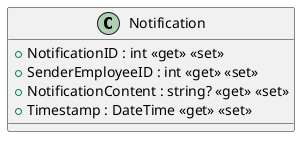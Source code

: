 @startuml
class Notification {
    + NotificationID : int <<get>> <<set>>
    + SenderEmployeeID : int <<get>> <<set>>
    + NotificationContent : string? <<get>> <<set>>
    + Timestamp : DateTime <<get>> <<set>>
}
@enduml
